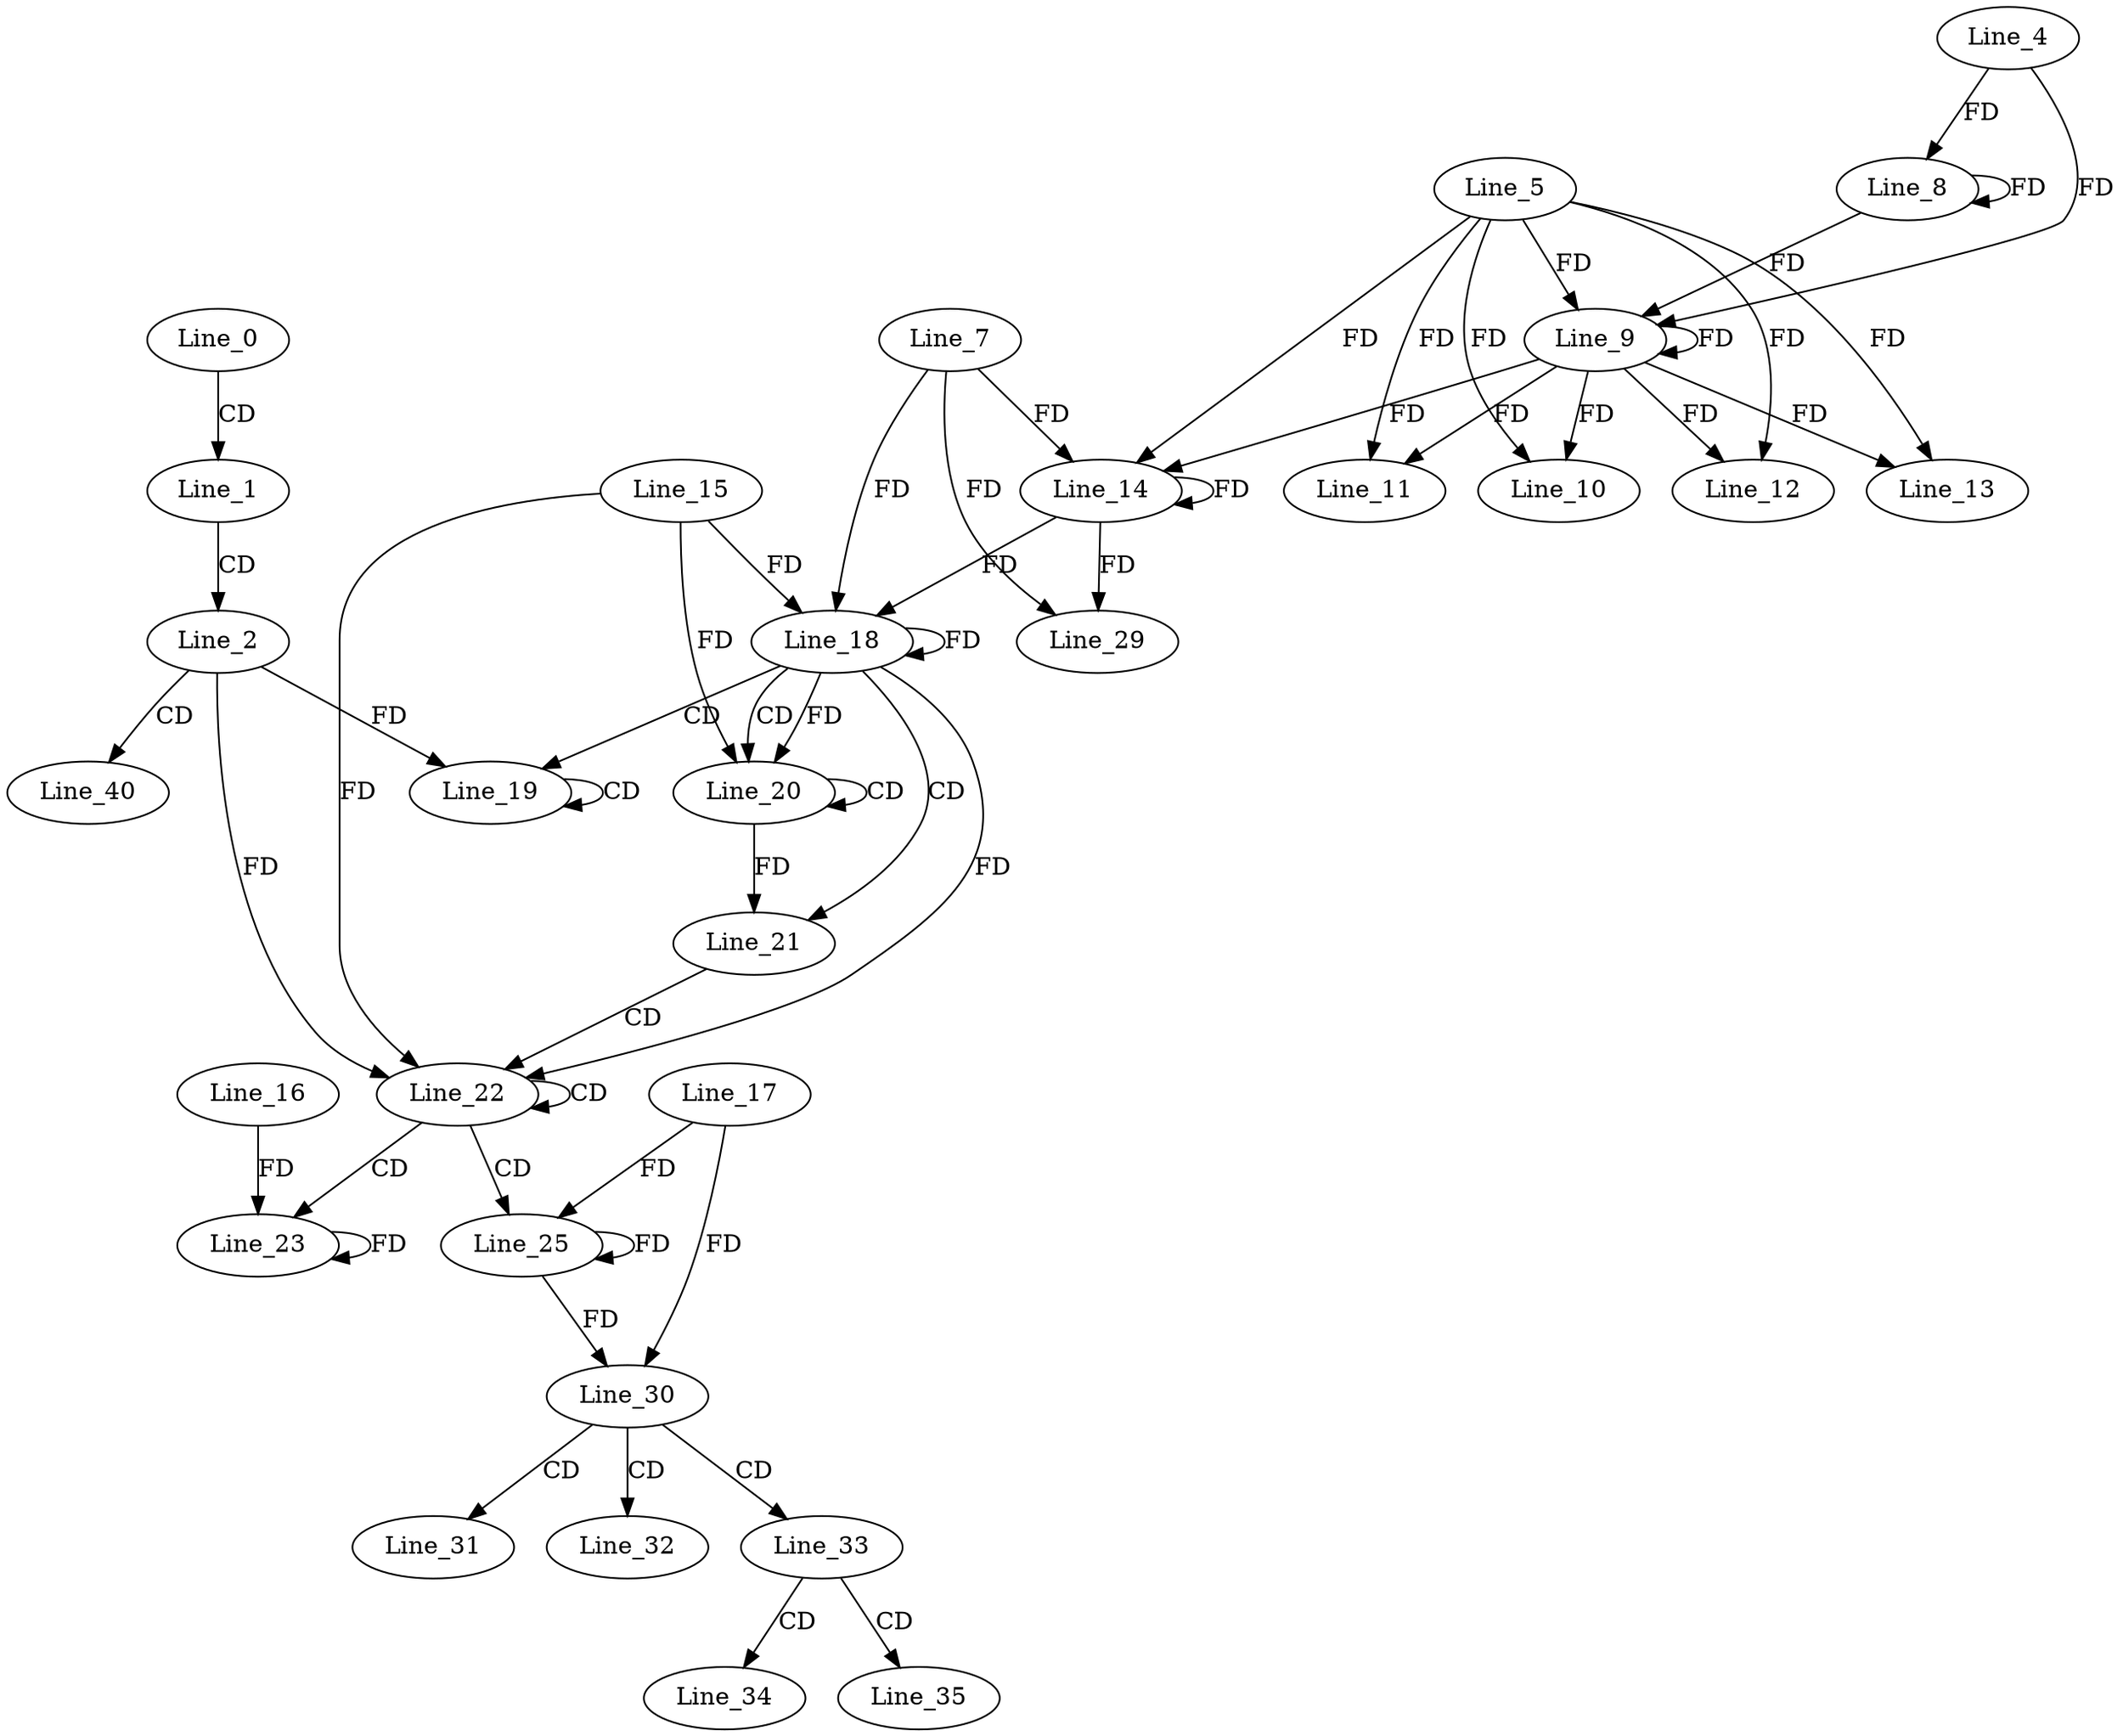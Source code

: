digraph G {
  Line_0;
  Line_1;
  Line_2;
  Line_4;
  Line_8;
  Line_5;
  Line_9;
  Line_9;
  Line_10;
  Line_11;
  Line_12;
  Line_13;
  Line_7;
  Line_14;
  Line_14;
  Line_18;
  Line_15;
  Line_18;
  Line_18;
  Line_19;
  Line_19;
  Line_20;
  Line_20;
  Line_20;
  Line_21;
  Line_22;
  Line_22;
  Line_22;
  Line_22;
  Line_23;
  Line_16;
  Line_25;
  Line_17;
  Line_29;
  Line_30;
  Line_31;
  Line_32;
  Line_33;
  Line_34;
  Line_35;
  Line_40;
  Line_0 -> Line_1 [ label="CD" ];
  Line_1 -> Line_2 [ label="CD" ];
  Line_4 -> Line_8 [ label="FD" ];
  Line_8 -> Line_8 [ label="FD" ];
  Line_5 -> Line_9 [ label="FD" ];
  Line_9 -> Line_9 [ label="FD" ];
  Line_4 -> Line_9 [ label="FD" ];
  Line_8 -> Line_9 [ label="FD" ];
  Line_5 -> Line_10 [ label="FD" ];
  Line_9 -> Line_10 [ label="FD" ];
  Line_5 -> Line_11 [ label="FD" ];
  Line_9 -> Line_11 [ label="FD" ];
  Line_5 -> Line_12 [ label="FD" ];
  Line_9 -> Line_12 [ label="FD" ];
  Line_5 -> Line_13 [ label="FD" ];
  Line_9 -> Line_13 [ label="FD" ];
  Line_7 -> Line_14 [ label="FD" ];
  Line_14 -> Line_14 [ label="FD" ];
  Line_5 -> Line_14 [ label="FD" ];
  Line_9 -> Line_14 [ label="FD" ];
  Line_18 -> Line_18 [ label="FD" ];
  Line_15 -> Line_18 [ label="FD" ];
  Line_7 -> Line_18 [ label="FD" ];
  Line_14 -> Line_18 [ label="FD" ];
  Line_18 -> Line_19 [ label="CD" ];
  Line_19 -> Line_19 [ label="CD" ];
  Line_2 -> Line_19 [ label="FD" ];
  Line_18 -> Line_20 [ label="CD" ];
  Line_20 -> Line_20 [ label="CD" ];
  Line_18 -> Line_20 [ label="FD" ];
  Line_15 -> Line_20 [ label="FD" ];
  Line_18 -> Line_21 [ label="CD" ];
  Line_20 -> Line_21 [ label="FD" ];
  Line_21 -> Line_22 [ label="CD" ];
  Line_22 -> Line_22 [ label="CD" ];
  Line_18 -> Line_22 [ label="FD" ];
  Line_15 -> Line_22 [ label="FD" ];
  Line_2 -> Line_22 [ label="FD" ];
  Line_22 -> Line_23 [ label="CD" ];
  Line_23 -> Line_23 [ label="FD" ];
  Line_16 -> Line_23 [ label="FD" ];
  Line_22 -> Line_25 [ label="CD" ];
  Line_25 -> Line_25 [ label="FD" ];
  Line_17 -> Line_25 [ label="FD" ];
  Line_7 -> Line_29 [ label="FD" ];
  Line_14 -> Line_29 [ label="FD" ];
  Line_25 -> Line_30 [ label="FD" ];
  Line_17 -> Line_30 [ label="FD" ];
  Line_30 -> Line_31 [ label="CD" ];
  Line_30 -> Line_32 [ label="CD" ];
  Line_30 -> Line_33 [ label="CD" ];
  Line_33 -> Line_34 [ label="CD" ];
  Line_33 -> Line_35 [ label="CD" ];
  Line_2 -> Line_40 [ label="CD" ];
}

